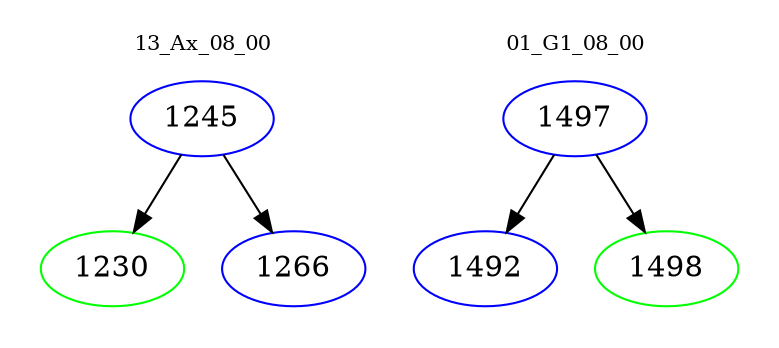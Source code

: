 digraph{
subgraph cluster_0 {
color = white
label = "13_Ax_08_00";
fontsize=10;
T0_1245 [label="1245", color="blue"]
T0_1245 -> T0_1230 [color="black"]
T0_1230 [label="1230", color="green"]
T0_1245 -> T0_1266 [color="black"]
T0_1266 [label="1266", color="blue"]
}
subgraph cluster_1 {
color = white
label = "01_G1_08_00";
fontsize=10;
T1_1497 [label="1497", color="blue"]
T1_1497 -> T1_1492 [color="black"]
T1_1492 [label="1492", color="blue"]
T1_1497 -> T1_1498 [color="black"]
T1_1498 [label="1498", color="green"]
}
}
